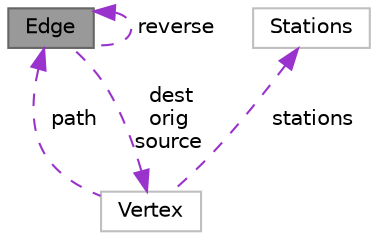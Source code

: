 digraph "Edge"
{
 // INTERACTIVE_SVG=YES
 // LATEX_PDF_SIZE
  bgcolor="transparent";
  edge [fontname=Helvetica,fontsize=10,labelfontname=Helvetica,labelfontsize=10];
  node [fontname=Helvetica,fontsize=10,shape=box,height=0.2,width=0.4];
  Node1 [label="Edge",height=0.2,width=0.4,color="gray40", fillcolor="grey60", style="filled", fontcolor="black",tooltip=" "];
  Node2 -> Node1 [dir="back",color="darkorchid3",style="dashed",label=" dest\norig\nsource" ];
  Node2 [label="Vertex",height=0.2,width=0.4,color="grey75", fillcolor="white", style="filled",URL="$class_vertex.html",tooltip=" "];
  Node3 -> Node2 [dir="back",color="darkorchid3",style="dashed",label=" stations" ];
  Node3 [label="Stations",height=0.2,width=0.4,color="grey75", fillcolor="white", style="filled",URL="$class_stations.html",tooltip=" "];
  Node1 -> Node2 [dir="back",color="darkorchid3",style="dashed",label=" path" ];
  Node1 -> Node1 [dir="back",color="darkorchid3",style="dashed",label=" reverse" ];
}
